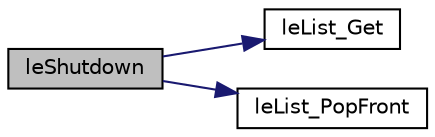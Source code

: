 digraph "leShutdown"
{
 // INTERACTIVE_SVG=YES
  edge [fontname="Helvetica",fontsize="10",labelfontname="Helvetica",labelfontsize="10"];
  node [fontname="Helvetica",fontsize="10",shape=record];
  rankdir="LR";
  Node76 [label="leShutdown",height=0.2,width=0.4,color="black", fillcolor="grey75", style="filled", fontcolor="black"];
  Node76 -> Node77 [color="midnightblue",fontsize="10",style="solid",fontname="Helvetica"];
  Node77 [label="leList_Get",height=0.2,width=0.4,color="black", fillcolor="white", style="filled",URL="$legato__list_8h.html#a5d767ed097ab9362748a9e4015d75277",tooltip="Get a value from the list. "];
  Node76 -> Node78 [color="midnightblue",fontsize="10",style="solid",fontname="Helvetica"];
  Node78 [label="leList_PopFront",height=0.2,width=0.4,color="black", fillcolor="white", style="filled",URL="$legato__list_8h.html#ac0b2646accca78c90cbc0004e707b483",tooltip="Pop value from front. "];
}
